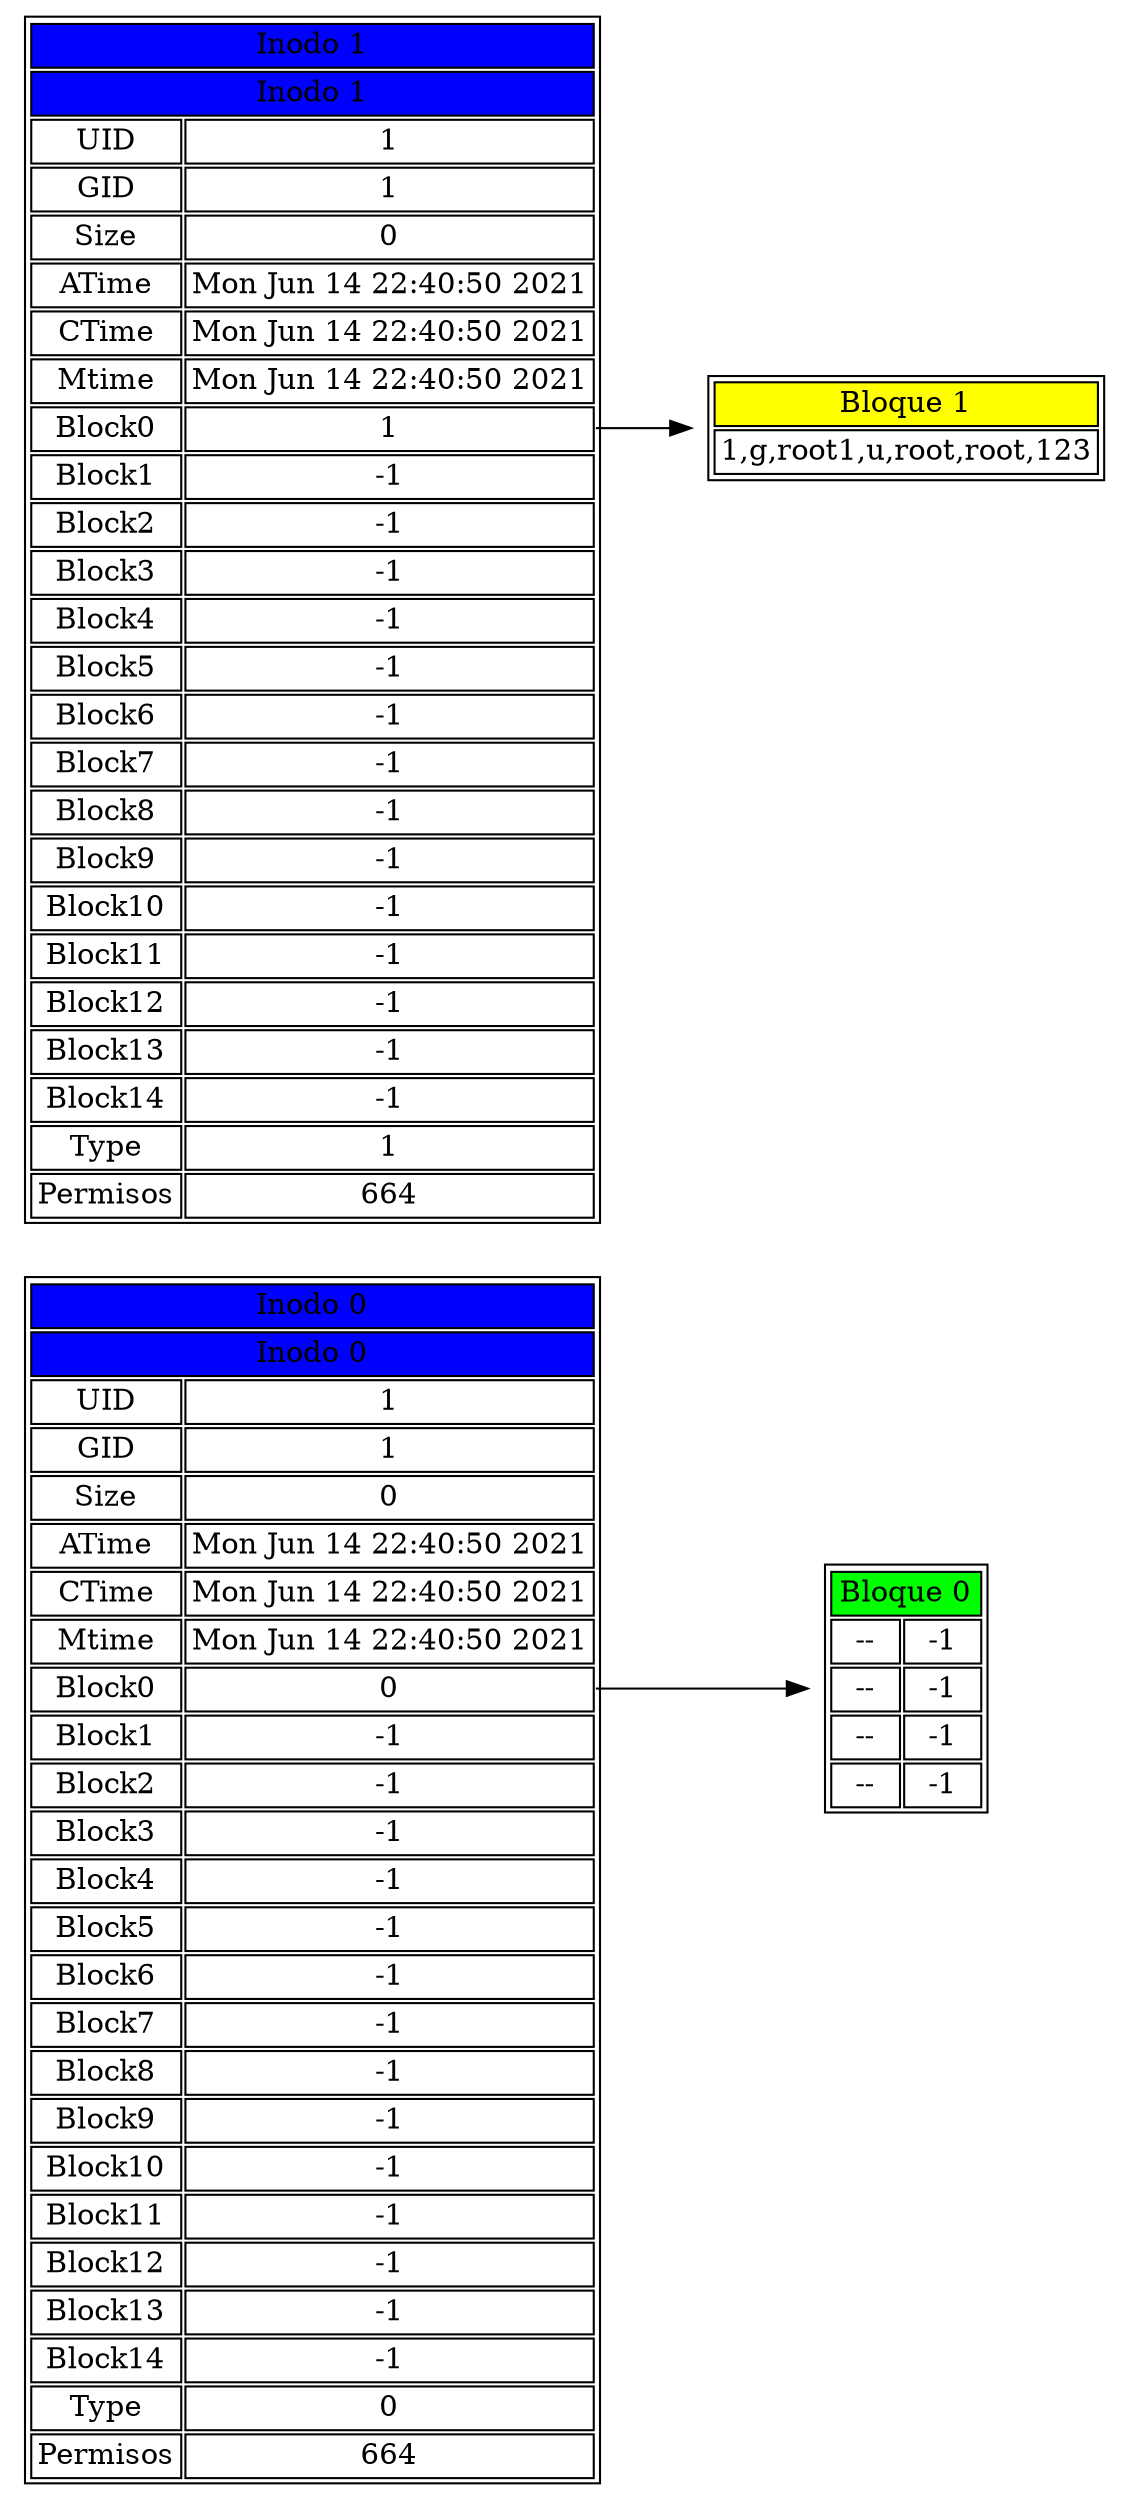 digraph g{
rankdir = LR;
inodo0 [ shape=plaintext label=<<table border='1' cellborder='1'>
<tr>
<td colspan="2" bgcolor="blue">Inodo 0</td>
</tr>
<tr>
<td colspan="2" bgcolor="blue">Inodo 0</td>
</tr>
<tr>
<td>UID</td>
<td>1</td>
</tr>
<tr>
<td>GID</td>
<td>1</td>
</tr>
<tr>
<td>Size</td>
<td>0</td>
</tr>
<tr>
<td>ATime</td>
<td>Mon Jun 14 22:40:50 2021
</td>
</tr>
<tr>
<td>CTime</td>
<td>Mon Jun 14 22:40:50 2021
</td>
</tr>
<tr>
<td>Mtime</td>
<td>Mon Jun 14 22:40:50 2021
</td>
</tr>
<tr>
<td>Block0</td>
<td port='b0'>0</td>
</tr>
<tr>
<td>Block1</td>
<td port='b1'>-1</td>
</tr>
<tr>
<td>Block2</td>
<td port='b2'>-1</td>
</tr>
<tr>
<td>Block3</td>
<td port='b3'>-1</td>
</tr>
<tr>
<td>Block4</td>
<td port='b4'>-1</td>
</tr>
<tr>
<td>Block5</td>
<td port='b5'>-1</td>
</tr>
<tr>
<td>Block6</td>
<td port='b6'>-1</td>
</tr>
<tr>
<td>Block7</td><td port='b7'>-1</td>
</tr>
<tr>
<td>Block8</td><td port='b8'>-1</td>
</tr>
<tr>
<td>Block9</td>
<td port='b9'>-1</td>
</tr>
<tr>
<td>Block10</td>
<td port='b10'>-1</td>
</tr>
<tr>
<td>Block11</td>
<td port='b11'>-1</td>
</tr>
<tr>
<td>Block12</td>
<td port='b12'>-1</td>
</tr>
<tr>
<td>Block13</td>
<td port='b13'>-1</td>
</tr>
<tr>
<td>Block14</td>
<td port='b14'>-1</td>
</tr>
<tr>
<td>Type</td>
<td>0</td>
</tr>
<tr>
<td>Permisos</td>
<td>664</td>
</tr>
</table>
>];
inodo0:b0->bloque0
bloque0 [ shape=plaintext label=<
<table border='1' cellborder='1'>
<tr>
<td colspan="2" bgcolor="green">Bloque 0</td>
</tr>
<tr>
<td>--</td>
<td port='b0'>-1</td>
</tr>
<tr>
<td>--</td>
<td port='b1'>-1</td>
</tr>
<tr>
<td>--</td>
<td port='b2'>-1</td>
</tr>
<tr>
<td>--</td>
<td port='b3'>-1</td>
</tr>
</table>
>];
inodo1 [ shape=plaintext label=<<table border='1' cellborder='1'>
<tr>
<td colspan="2" bgcolor="blue">Inodo 1</td>
</tr>
<tr>
<td colspan="2" bgcolor="blue">Inodo 1</td>
</tr>
<tr>
<td>UID</td>
<td>1</td>
</tr>
<tr>
<td>GID</td>
<td>1</td>
</tr>
<tr>
<td>Size</td>
<td>0</td>
</tr>
<tr>
<td>ATime</td>
<td>Mon Jun 14 22:40:50 2021
</td>
</tr>
<tr>
<td>CTime</td>
<td>Mon Jun 14 22:40:50 2021
</td>
</tr>
<tr>
<td>Mtime</td>
<td>Mon Jun 14 22:40:50 2021
</td>
</tr>
<tr>
<td>Block0</td>
<td port='b0'>1</td>
</tr>
<tr>
<td>Block1</td>
<td port='b1'>-1</td>
</tr>
<tr>
<td>Block2</td>
<td port='b2'>-1</td>
</tr>
<tr>
<td>Block3</td>
<td port='b3'>-1</td>
</tr>
<tr>
<td>Block4</td>
<td port='b4'>-1</td>
</tr>
<tr>
<td>Block5</td>
<td port='b5'>-1</td>
</tr>
<tr>
<td>Block6</td>
<td port='b6'>-1</td>
</tr>
<tr>
<td>Block7</td><td port='b7'>-1</td>
</tr>
<tr>
<td>Block8</td><td port='b8'>-1</td>
</tr>
<tr>
<td>Block9</td>
<td port='b9'>-1</td>
</tr>
<tr>
<td>Block10</td>
<td port='b10'>-1</td>
</tr>
<tr>
<td>Block11</td>
<td port='b11'>-1</td>
</tr>
<tr>
<td>Block12</td>
<td port='b12'>-1</td>
</tr>
<tr>
<td>Block13</td>
<td port='b13'>-1</td>
</tr>
<tr>
<td>Block14</td>
<td port='b14'>-1</td>
</tr>
<tr>
<td>Type</td>
<td>1</td>
</tr>
<tr>
<td>Permisos</td>
<td>664</td>
</tr>
</table>
>];
inodo1:b0 -> bloque1
bloque1 [ shape=plaintext label=<
<table border='1' cellborder='1'>
<tr>
<td bgcolor="yellow">Bloque 1</td>
</tr>
<tr>
<td>1,g,root
1,u,root,root,123
</td>
</tr>
</table>
 >];
}